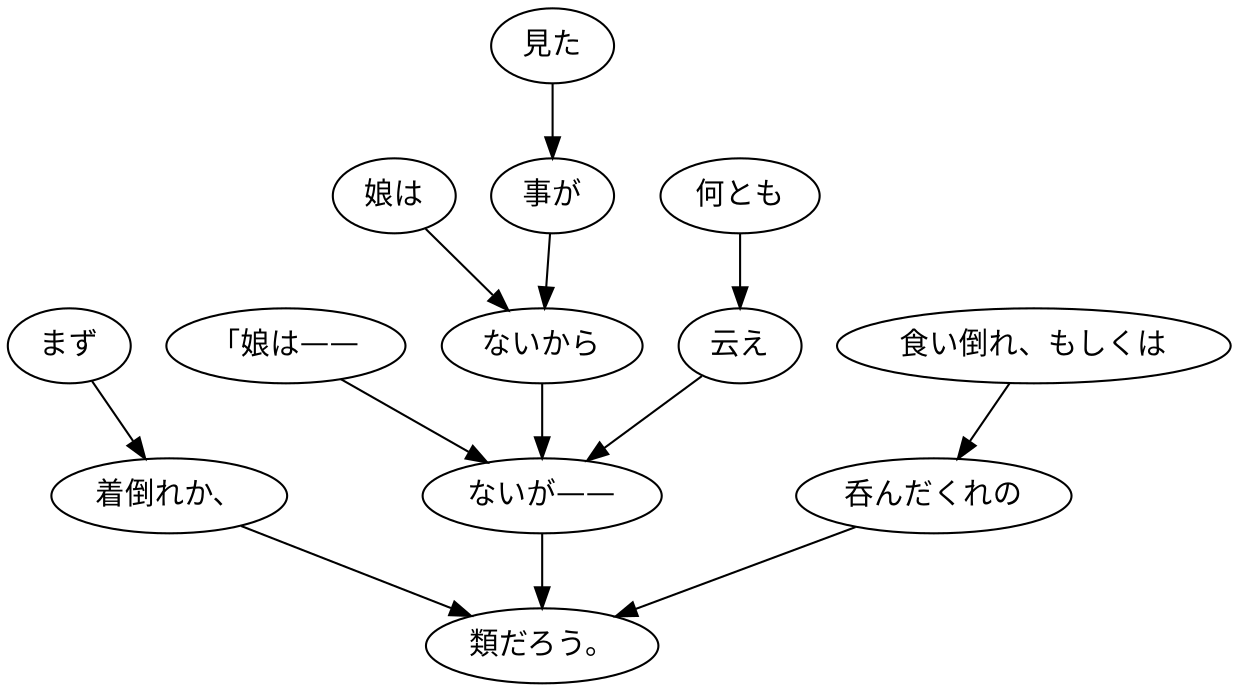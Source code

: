 digraph graph8558 {
	node0 [label="「娘は——"];
	node1 [label="娘は"];
	node2 [label="見た"];
	node3 [label="事が"];
	node4 [label="ないから"];
	node5 [label="何とも"];
	node6 [label="云え"];
	node7 [label="ないが——"];
	node8 [label="まず"];
	node9 [label="着倒れか、"];
	node10 [label="食い倒れ、もしくは"];
	node11 [label="呑んだくれの"];
	node12 [label="類だろう。"];
	node0 -> node7;
	node1 -> node4;
	node2 -> node3;
	node3 -> node4;
	node4 -> node7;
	node5 -> node6;
	node6 -> node7;
	node7 -> node12;
	node8 -> node9;
	node9 -> node12;
	node10 -> node11;
	node11 -> node12;
}
